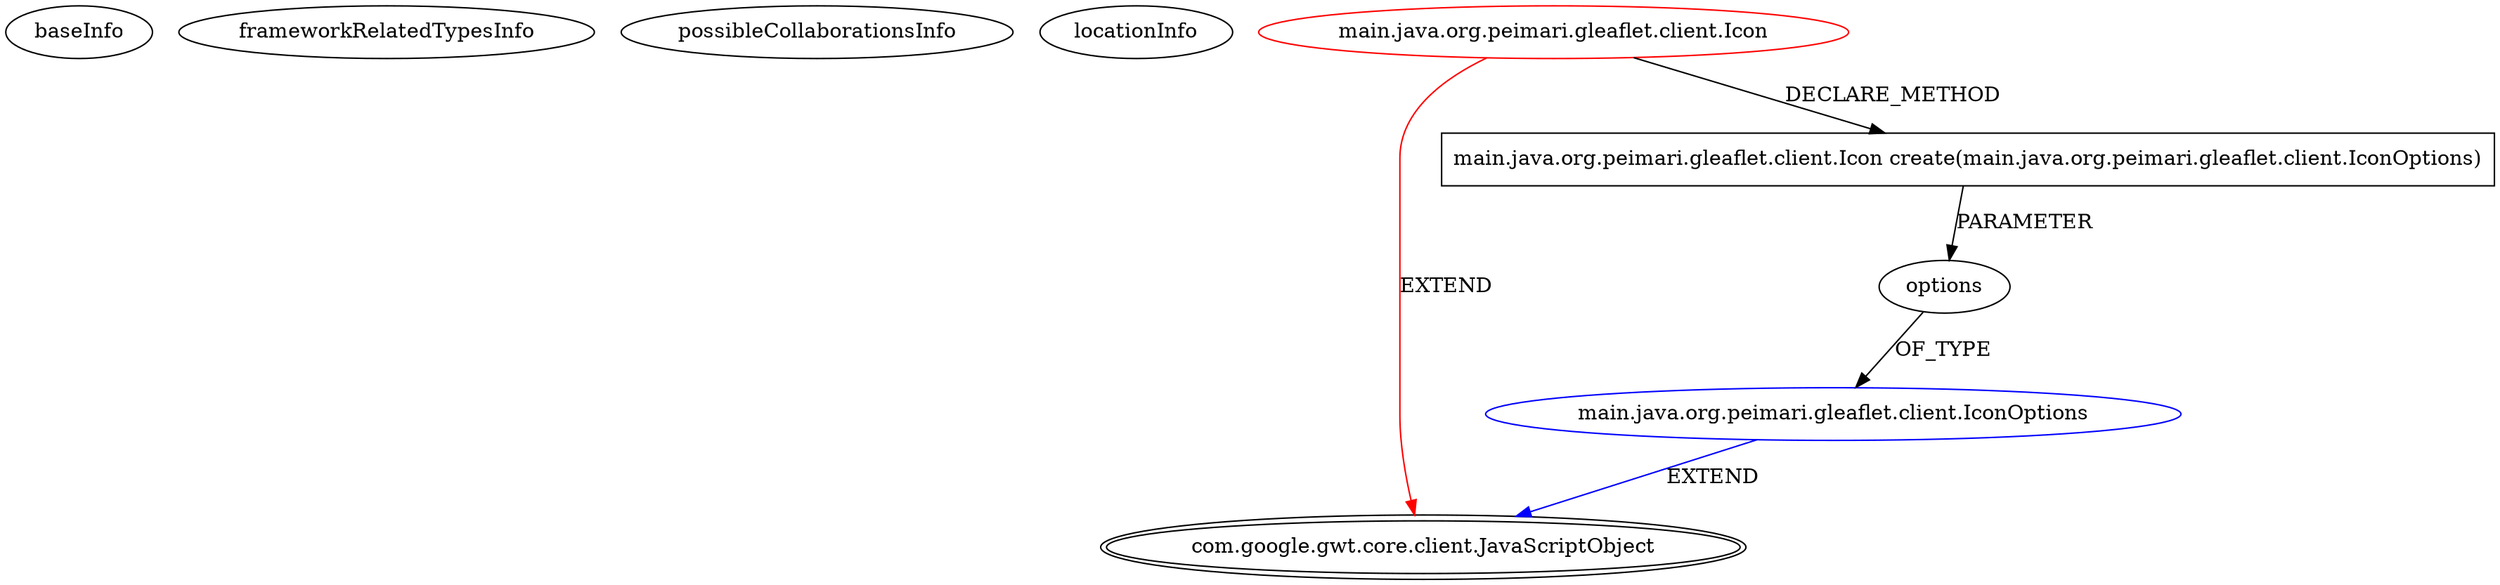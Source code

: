 digraph {
baseInfo[graphId=4083,category="extension_graph",isAnonymous=false,possibleRelation=true]
frameworkRelatedTypesInfo[0="com.google.gwt.core.client.JavaScriptObject"]
possibleCollaborationsInfo[0="4083~CLIENT_METHOD_DECLARATION-PARAMETER_DECLARATION-~com.google.gwt.core.client.JavaScriptObject ~com.google.gwt.core.client.JavaScriptObject ~false~false"]
locationInfo[projectName="mstahv-g-leaflet",filePath="/mstahv-g-leaflet/g-leaflet-master/src/main/java/org/peimari/gleaflet/client/Icon.java",contextSignature="Icon",graphId="4083"]
0[label="main.java.org.peimari.gleaflet.client.Icon",vertexType="ROOT_CLIENT_CLASS_DECLARATION",isFrameworkType=false,color=red]
1[label="com.google.gwt.core.client.JavaScriptObject",vertexType="FRAMEWORK_CLASS_TYPE",isFrameworkType=true,peripheries=2]
2[label="main.java.org.peimari.gleaflet.client.Icon create(main.java.org.peimari.gleaflet.client.IconOptions)",vertexType="CLIENT_METHOD_DECLARATION",isFrameworkType=false,shape=box]
3[label="options",vertexType="PARAMETER_DECLARATION",isFrameworkType=false]
4[label="main.java.org.peimari.gleaflet.client.IconOptions",vertexType="REFERENCE_CLIENT_CLASS_DECLARATION",isFrameworkType=false,color=blue]
0->1[label="EXTEND",color=red]
0->2[label="DECLARE_METHOD"]
4->1[label="EXTEND",color=blue]
3->4[label="OF_TYPE"]
2->3[label="PARAMETER"]
}
